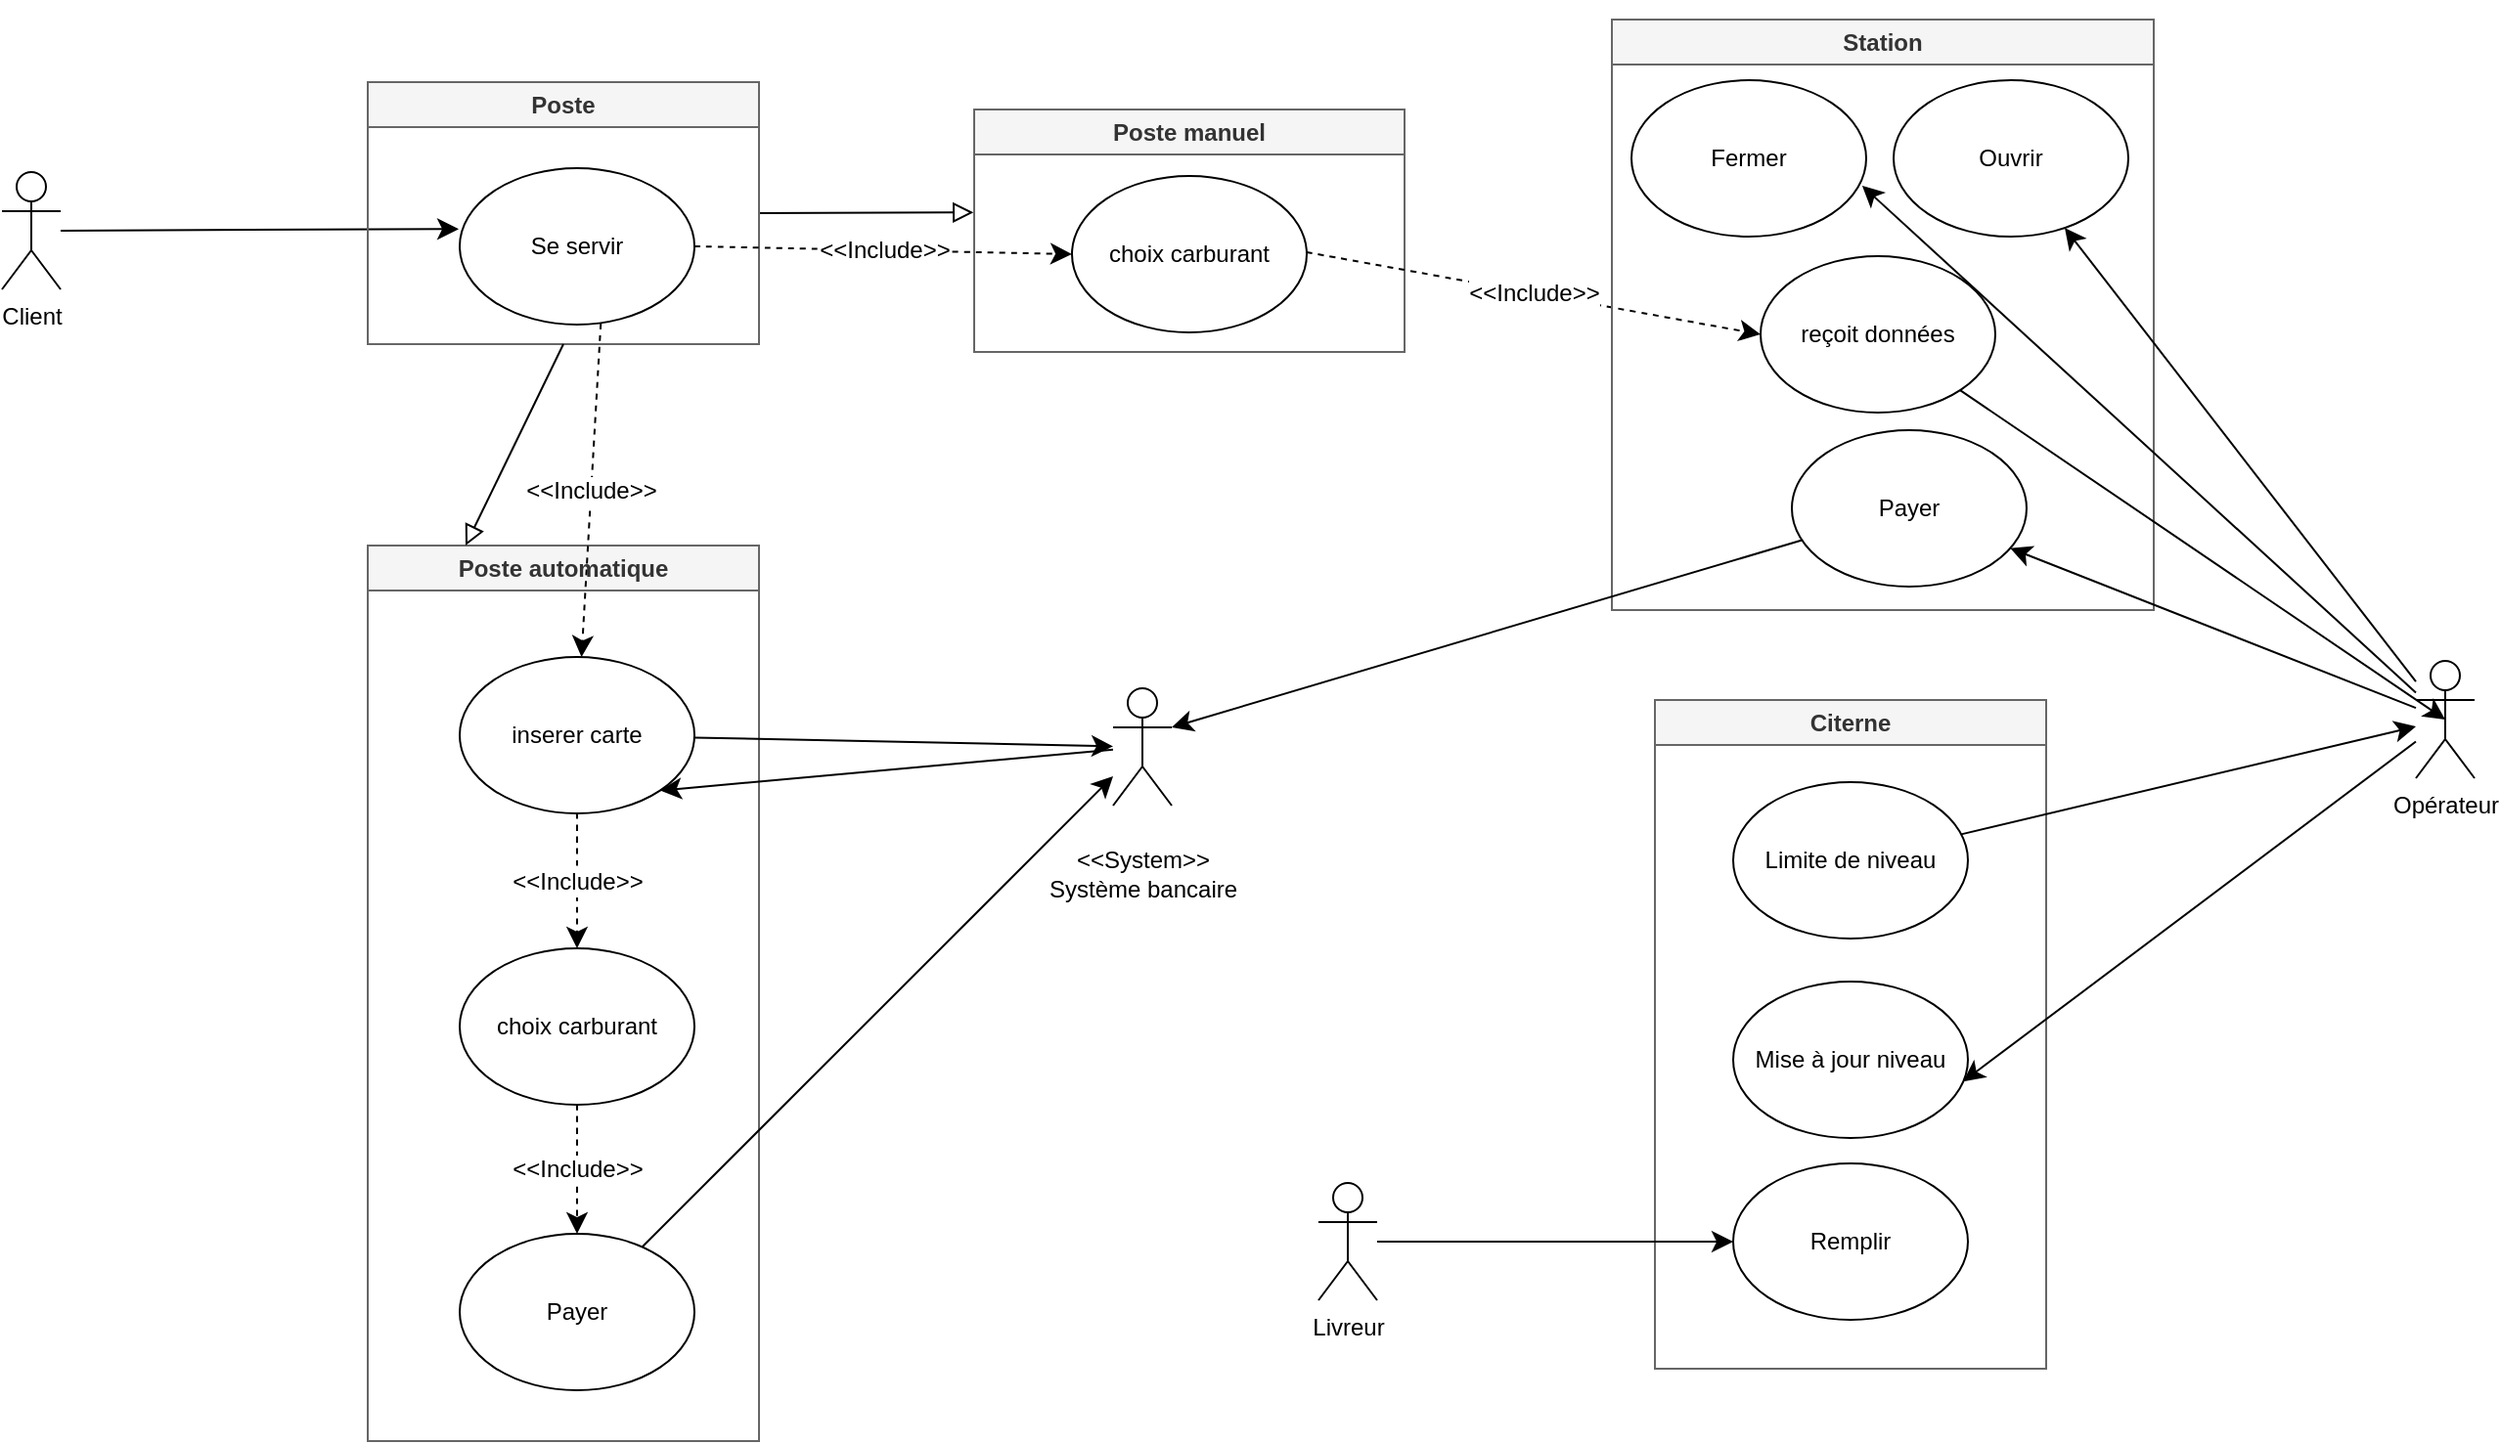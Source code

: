 <mxfile version="24.4.4" type="github">
  <diagram name="Page-1" id="21vEUviO_0k92Qmq46M9">
    <mxGraphModel dx="2234" dy="1168" grid="0" gridSize="10" guides="1" tooltips="1" connect="1" arrows="1" fold="1" page="0" pageScale="1" pageWidth="827" pageHeight="1169" math="0" shadow="0">
      <root>
        <mxCell id="0" />
        <mxCell id="1" parent="0" />
        <mxCell id="yiwpe0hT6fq-2XqB7yaG-16" value="Poste automatique" style="swimlane;whiteSpace=wrap;html=1;fillColor=#f5f5f5;fontColor=#333333;strokeColor=#666666;" vertex="1" parent="1">
          <mxGeometry x="-286" y="56" width="200" height="458" as="geometry" />
        </mxCell>
        <mxCell id="yiwpe0hT6fq-2XqB7yaG-23" value="inserer carte" style="ellipse;whiteSpace=wrap;html=1;" vertex="1" parent="yiwpe0hT6fq-2XqB7yaG-16">
          <mxGeometry x="47" y="57" width="120" height="80" as="geometry" />
        </mxCell>
        <mxCell id="yiwpe0hT6fq-2XqB7yaG-25" value="choix carburant" style="ellipse;whiteSpace=wrap;html=1;" vertex="1" parent="yiwpe0hT6fq-2XqB7yaG-16">
          <mxGeometry x="47" y="206" width="120" height="80" as="geometry" />
        </mxCell>
        <mxCell id="yiwpe0hT6fq-2XqB7yaG-27" value="Payer" style="ellipse;whiteSpace=wrap;html=1;" vertex="1" parent="yiwpe0hT6fq-2XqB7yaG-16">
          <mxGeometry x="47" y="352" width="120" height="80" as="geometry" />
        </mxCell>
        <mxCell id="yiwpe0hT6fq-2XqB7yaG-76" value="" style="endArrow=classic;html=1;rounded=0;fontSize=12;startSize=8;endSize=8;curved=1;exitX=0.5;exitY=1;exitDx=0;exitDy=0;dashed=1;entryX=0.5;entryY=0;entryDx=0;entryDy=0;" edge="1" parent="yiwpe0hT6fq-2XqB7yaG-16" source="yiwpe0hT6fq-2XqB7yaG-23" target="yiwpe0hT6fq-2XqB7yaG-25">
          <mxGeometry relative="1" as="geometry">
            <mxPoint x="105" y="137" as="sourcePoint" />
            <mxPoint x="95" y="307" as="targetPoint" />
          </mxGeometry>
        </mxCell>
        <mxCell id="yiwpe0hT6fq-2XqB7yaG-77" value="&amp;lt;&amp;lt;Include&amp;gt;&amp;gt;" style="edgeLabel;resizable=0;html=1;fontSize=12;;align=center;verticalAlign=middle;" connectable="0" vertex="1" parent="yiwpe0hT6fq-2XqB7yaG-76">
          <mxGeometry relative="1" as="geometry" />
        </mxCell>
        <mxCell id="yiwpe0hT6fq-2XqB7yaG-78" value="" style="endArrow=classic;html=1;rounded=0;fontSize=12;startSize=8;endSize=8;curved=1;exitX=0.5;exitY=1;exitDx=0;exitDy=0;dashed=1;entryX=0.5;entryY=0;entryDx=0;entryDy=0;" edge="1" parent="yiwpe0hT6fq-2XqB7yaG-16" source="yiwpe0hT6fq-2XqB7yaG-25" target="yiwpe0hT6fq-2XqB7yaG-27">
          <mxGeometry relative="1" as="geometry">
            <mxPoint x="117" y="147" as="sourcePoint" />
            <mxPoint x="117" y="216" as="targetPoint" />
          </mxGeometry>
        </mxCell>
        <mxCell id="yiwpe0hT6fq-2XqB7yaG-79" value="&amp;lt;&amp;lt;Include&amp;gt;&amp;gt;" style="edgeLabel;resizable=0;html=1;fontSize=12;;align=center;verticalAlign=middle;" connectable="0" vertex="1" parent="yiwpe0hT6fq-2XqB7yaG-78">
          <mxGeometry relative="1" as="geometry" />
        </mxCell>
        <mxCell id="yiwpe0hT6fq-2XqB7yaG-58" style="edgeStyle=none;curved=1;rounded=0;orthogonalLoop=1;jettySize=auto;html=1;entryX=-0.004;entryY=0.389;entryDx=0;entryDy=0;fontSize=12;startSize=8;endSize=8;entryPerimeter=0;" edge="1" parent="1" source="yiwpe0hT6fq-2XqB7yaG-19" target="yiwpe0hT6fq-2XqB7yaG-7">
          <mxGeometry relative="1" as="geometry" />
        </mxCell>
        <mxCell id="yiwpe0hT6fq-2XqB7yaG-19" value="Client" style="shape=umlActor;verticalLabelPosition=bottom;verticalAlign=top;html=1;outlineConnect=0;" vertex="1" parent="1">
          <mxGeometry x="-473" y="-135" width="30" height="60" as="geometry" />
        </mxCell>
        <mxCell id="yiwpe0hT6fq-2XqB7yaG-30" value="Poste manuel" style="swimlane;whiteSpace=wrap;html=1;fillColor=#f5f5f5;fontColor=#333333;strokeColor=#666666;" vertex="1" parent="1">
          <mxGeometry x="24" y="-167" width="220" height="124" as="geometry" />
        </mxCell>
        <mxCell id="yiwpe0hT6fq-2XqB7yaG-33" value="choix carburant" style="ellipse;whiteSpace=wrap;html=1;" vertex="1" parent="yiwpe0hT6fq-2XqB7yaG-30">
          <mxGeometry x="50" y="34" width="120" height="80" as="geometry" />
        </mxCell>
        <mxCell id="yiwpe0hT6fq-2XqB7yaG-82" value="" style="endArrow=classic;html=1;rounded=0;fontSize=12;startSize=8;endSize=8;curved=1;exitX=0.601;exitY=0.994;exitDx=0;exitDy=0;exitPerimeter=0;dashed=1;entryX=0;entryY=0.5;entryDx=0;entryDy=0;" edge="1" parent="yiwpe0hT6fq-2XqB7yaG-30" target="yiwpe0hT6fq-2XqB7yaG-36">
          <mxGeometry relative="1" as="geometry">
            <mxPoint x="170" y="73" as="sourcePoint" />
            <mxPoint x="160" y="243" as="targetPoint" />
          </mxGeometry>
        </mxCell>
        <mxCell id="yiwpe0hT6fq-2XqB7yaG-83" value="&amp;lt;&amp;lt;Include&amp;gt;&amp;gt;" style="edgeLabel;resizable=0;html=1;fontSize=12;;align=center;verticalAlign=middle;" connectable="0" vertex="1" parent="yiwpe0hT6fq-2XqB7yaG-82">
          <mxGeometry relative="1" as="geometry" />
        </mxCell>
        <mxCell id="yiwpe0hT6fq-2XqB7yaG-35" value="&lt;br&gt;Station&lt;div&gt;&lt;br/&gt;&lt;/div&gt;" style="swimlane;whiteSpace=wrap;html=1;fillColor=#f5f5f5;fontColor=#333333;strokeColor=#666666;" vertex="1" parent="1">
          <mxGeometry x="350" y="-213" width="277" height="302" as="geometry" />
        </mxCell>
        <mxCell id="yiwpe0hT6fq-2XqB7yaG-36" value="reçoit données" style="ellipse;whiteSpace=wrap;html=1;" vertex="1" parent="yiwpe0hT6fq-2XqB7yaG-35">
          <mxGeometry x="76" y="121" width="120" height="80" as="geometry" />
        </mxCell>
        <mxCell id="yiwpe0hT6fq-2XqB7yaG-46" value="Payer" style="ellipse;whiteSpace=wrap;html=1;" vertex="1" parent="yiwpe0hT6fq-2XqB7yaG-35">
          <mxGeometry x="91.995" y="210" width="120" height="80" as="geometry" />
        </mxCell>
        <mxCell id="yiwpe0hT6fq-2XqB7yaG-57" value="Ouvrir" style="ellipse;whiteSpace=wrap;html=1;" vertex="1" parent="yiwpe0hT6fq-2XqB7yaG-35">
          <mxGeometry x="144" y="31" width="120" height="80" as="geometry" />
        </mxCell>
        <mxCell id="yiwpe0hT6fq-2XqB7yaG-87" value="Fermer" style="ellipse;whiteSpace=wrap;html=1;" vertex="1" parent="yiwpe0hT6fq-2XqB7yaG-35">
          <mxGeometry x="10" y="31" width="120" height="80" as="geometry" />
        </mxCell>
        <mxCell id="yiwpe0hT6fq-2XqB7yaG-45" style="edgeStyle=none;curved=1;rounded=0;orthogonalLoop=1;jettySize=auto;html=1;fontSize=12;startSize=8;endSize=8;" edge="1" parent="1" source="yiwpe0hT6fq-2XqB7yaG-38" target="yiwpe0hT6fq-2XqB7yaG-46">
          <mxGeometry relative="1" as="geometry">
            <mxPoint x="509.615" y="20" as="targetPoint" />
          </mxGeometry>
        </mxCell>
        <mxCell id="yiwpe0hT6fq-2XqB7yaG-38" value="Opérateur" style="shape=umlActor;verticalLabelPosition=bottom;verticalAlign=top;html=1;outlineConnect=0;" vertex="1" parent="1">
          <mxGeometry x="761" y="115" width="30" height="60" as="geometry" />
        </mxCell>
        <mxCell id="yiwpe0hT6fq-2XqB7yaG-41" style="edgeStyle=none;curved=1;rounded=0;orthogonalLoop=1;jettySize=auto;html=1;entryX=1;entryY=1;entryDx=0;entryDy=0;fontSize=12;startSize=8;endSize=8;" edge="1" parent="1" source="yiwpe0hT6fq-2XqB7yaG-39" target="yiwpe0hT6fq-2XqB7yaG-23">
          <mxGeometry relative="1" as="geometry" />
        </mxCell>
        <mxCell id="yiwpe0hT6fq-2XqB7yaG-39" value="&lt;div&gt;&lt;br&gt;&lt;/div&gt;&lt;div&gt;&amp;lt;&amp;lt;System&amp;gt;&amp;gt;&lt;br&gt;&lt;/div&gt;&lt;div&gt;Système bancaire&lt;/div&gt;&lt;div&gt;&lt;br&gt;&lt;/div&gt;" style="shape=umlActor;verticalLabelPosition=bottom;verticalAlign=top;html=1;outlineConnect=0;" vertex="1" parent="1">
          <mxGeometry x="95" y="129" width="30" height="60" as="geometry" />
        </mxCell>
        <mxCell id="yiwpe0hT6fq-2XqB7yaG-40" style="edgeStyle=none;curved=1;rounded=0;orthogonalLoop=1;jettySize=auto;html=1;fontSize=12;startSize=8;endSize=8;" edge="1" parent="1" source="yiwpe0hT6fq-2XqB7yaG-23" target="yiwpe0hT6fq-2XqB7yaG-39">
          <mxGeometry relative="1" as="geometry" />
        </mxCell>
        <mxCell id="yiwpe0hT6fq-2XqB7yaG-42" style="edgeStyle=none;curved=1;rounded=0;orthogonalLoop=1;jettySize=auto;html=1;fontSize=12;startSize=8;endSize=8;" edge="1" parent="1" source="yiwpe0hT6fq-2XqB7yaG-27" target="yiwpe0hT6fq-2XqB7yaG-39">
          <mxGeometry relative="1" as="geometry" />
        </mxCell>
        <mxCell id="yiwpe0hT6fq-2XqB7yaG-43" style="edgeStyle=none;curved=1;rounded=0;orthogonalLoop=1;jettySize=auto;html=1;entryX=0.5;entryY=0.5;entryDx=0;entryDy=0;entryPerimeter=0;fontSize=12;startSize=8;endSize=8;" edge="1" parent="1" source="yiwpe0hT6fq-2XqB7yaG-36" target="yiwpe0hT6fq-2XqB7yaG-38">
          <mxGeometry relative="1" as="geometry" />
        </mxCell>
        <mxCell id="yiwpe0hT6fq-2XqB7yaG-47" style="edgeStyle=none;curved=1;rounded=0;orthogonalLoop=1;jettySize=auto;html=1;entryX=1;entryY=0.333;entryDx=0;entryDy=0;entryPerimeter=0;fontSize=12;startSize=8;endSize=8;" edge="1" parent="1" source="yiwpe0hT6fq-2XqB7yaG-46" target="yiwpe0hT6fq-2XqB7yaG-39">
          <mxGeometry relative="1" as="geometry" />
        </mxCell>
        <mxCell id="yiwpe0hT6fq-2XqB7yaG-51" value="Citerne" style="swimlane;whiteSpace=wrap;html=1;fillColor=#f5f5f5;fontColor=#333333;strokeColor=#666666;" vertex="1" parent="1">
          <mxGeometry x="372" y="135" width="200" height="342" as="geometry" />
        </mxCell>
        <mxCell id="yiwpe0hT6fq-2XqB7yaG-53" value="Limite de niveau" style="ellipse;whiteSpace=wrap;html=1;" vertex="1" parent="yiwpe0hT6fq-2XqB7yaG-51">
          <mxGeometry x="40" y="42" width="120" height="80" as="geometry" />
        </mxCell>
        <mxCell id="yiwpe0hT6fq-2XqB7yaG-55" value="Mise à jour niveau" style="ellipse;whiteSpace=wrap;html=1;" vertex="1" parent="yiwpe0hT6fq-2XqB7yaG-51">
          <mxGeometry x="40" y="144" width="120" height="80" as="geometry" />
        </mxCell>
        <mxCell id="yiwpe0hT6fq-2XqB7yaG-92" value="Remplir" style="ellipse;whiteSpace=wrap;html=1;" vertex="1" parent="yiwpe0hT6fq-2XqB7yaG-51">
          <mxGeometry x="40" y="237" width="120" height="80" as="geometry" />
        </mxCell>
        <mxCell id="yiwpe0hT6fq-2XqB7yaG-54" style="edgeStyle=none;curved=1;rounded=0;orthogonalLoop=1;jettySize=auto;html=1;fontSize=12;startSize=8;endSize=8;" edge="1" parent="1" source="yiwpe0hT6fq-2XqB7yaG-53" target="yiwpe0hT6fq-2XqB7yaG-38">
          <mxGeometry relative="1" as="geometry" />
        </mxCell>
        <mxCell id="yiwpe0hT6fq-2XqB7yaG-56" style="edgeStyle=none;curved=1;rounded=0;orthogonalLoop=1;jettySize=auto;html=1;entryX=0.98;entryY=0.639;entryDx=0;entryDy=0;entryPerimeter=0;fontSize=12;startSize=8;endSize=8;" edge="1" parent="1" source="yiwpe0hT6fq-2XqB7yaG-38" target="yiwpe0hT6fq-2XqB7yaG-55">
          <mxGeometry relative="1" as="geometry" />
        </mxCell>
        <mxCell id="yiwpe0hT6fq-2XqB7yaG-44" style="edgeStyle=none;curved=1;rounded=0;orthogonalLoop=1;jettySize=auto;html=1;fontSize=12;startSize=8;endSize=8;" edge="1" parent="1" source="yiwpe0hT6fq-2XqB7yaG-38" target="yiwpe0hT6fq-2XqB7yaG-57">
          <mxGeometry relative="1" as="geometry">
            <mxPoint x="542.997" y="-247.002" as="targetPoint" />
            <mxPoint x="666.38" y="-199.861" as="sourcePoint" />
          </mxGeometry>
        </mxCell>
        <mxCell id="yiwpe0hT6fq-2XqB7yaG-69" style="edgeStyle=none;curved=1;rounded=0;orthogonalLoop=1;jettySize=auto;html=1;exitX=1;exitY=0.5;exitDx=0;exitDy=0;fontSize=12;startSize=8;endSize=8;endArrow=block;endFill=0;" edge="1" parent="1" source="yiwpe0hT6fq-2XqB7yaG-60">
          <mxGeometry relative="1" as="geometry">
            <mxPoint x="23.632" y="-114.368" as="targetPoint" />
          </mxGeometry>
        </mxCell>
        <mxCell id="yiwpe0hT6fq-2XqB7yaG-60" value="Poste" style="swimlane;whiteSpace=wrap;html=1;fillColor=#f5f5f5;fontColor=#333333;strokeColor=#666666;" vertex="1" parent="1">
          <mxGeometry x="-286" y="-181" width="200" height="134" as="geometry" />
        </mxCell>
        <mxCell id="yiwpe0hT6fq-2XqB7yaG-7" value="Se servir" style="ellipse;whiteSpace=wrap;html=1;" vertex="1" parent="yiwpe0hT6fq-2XqB7yaG-60">
          <mxGeometry x="47" y="44" width="120" height="80" as="geometry" />
        </mxCell>
        <mxCell id="yiwpe0hT6fq-2XqB7yaG-70" style="edgeStyle=none;curved=1;rounded=0;orthogonalLoop=1;jettySize=auto;html=1;exitX=0.5;exitY=1;exitDx=0;exitDy=0;fontSize=12;startSize=8;endSize=8;endArrow=block;endFill=0;entryX=0.25;entryY=0;entryDx=0;entryDy=0;" edge="1" parent="1" source="yiwpe0hT6fq-2XqB7yaG-60" target="yiwpe0hT6fq-2XqB7yaG-16">
          <mxGeometry relative="1" as="geometry">
            <mxPoint x="-88.368" y="-30.998" as="targetPoint" />
            <mxPoint x="-198" y="-30.63" as="sourcePoint" />
          </mxGeometry>
        </mxCell>
        <mxCell id="yiwpe0hT6fq-2XqB7yaG-74" value="" style="endArrow=classic;html=1;rounded=0;fontSize=12;startSize=8;endSize=8;curved=1;exitX=0.601;exitY=0.994;exitDx=0;exitDy=0;exitPerimeter=0;dashed=1;" edge="1" parent="1" source="yiwpe0hT6fq-2XqB7yaG-7" target="yiwpe0hT6fq-2XqB7yaG-23">
          <mxGeometry relative="1" as="geometry">
            <mxPoint x="219" y="56" as="sourcePoint" />
            <mxPoint x="319" y="56" as="targetPoint" />
          </mxGeometry>
        </mxCell>
        <mxCell id="yiwpe0hT6fq-2XqB7yaG-75" value="&amp;lt;&amp;lt;Include&amp;gt;&amp;gt;" style="edgeLabel;resizable=0;html=1;fontSize=12;;align=center;verticalAlign=middle;" connectable="0" vertex="1" parent="yiwpe0hT6fq-2XqB7yaG-74">
          <mxGeometry relative="1" as="geometry" />
        </mxCell>
        <mxCell id="yiwpe0hT6fq-2XqB7yaG-80" value="" style="endArrow=classic;html=1;rounded=0;fontSize=12;startSize=8;endSize=8;curved=1;dashed=1;exitX=1;exitY=0.5;exitDx=0;exitDy=0;entryX=0;entryY=0.5;entryDx=0;entryDy=0;" edge="1" parent="1" source="yiwpe0hT6fq-2XqB7yaG-7" target="yiwpe0hT6fq-2XqB7yaG-33">
          <mxGeometry relative="1" as="geometry">
            <mxPoint x="11" y="29" as="sourcePoint" />
            <mxPoint x="-167" y="123" as="targetPoint" />
          </mxGeometry>
        </mxCell>
        <mxCell id="yiwpe0hT6fq-2XqB7yaG-81" value="&amp;lt;&amp;lt;Include&amp;gt;&amp;gt;" style="edgeLabel;resizable=0;html=1;fontSize=12;;align=center;verticalAlign=middle;" connectable="0" vertex="1" parent="yiwpe0hT6fq-2XqB7yaG-80">
          <mxGeometry relative="1" as="geometry" />
        </mxCell>
        <mxCell id="yiwpe0hT6fq-2XqB7yaG-91" style="edgeStyle=none;curved=1;rounded=0;orthogonalLoop=1;jettySize=auto;html=1;entryX=0.983;entryY=0.675;entryDx=0;entryDy=0;entryPerimeter=0;fontSize=12;startSize=8;endSize=8;" edge="1" parent="1" source="yiwpe0hT6fq-2XqB7yaG-38" target="yiwpe0hT6fq-2XqB7yaG-87">
          <mxGeometry relative="1" as="geometry" />
        </mxCell>
        <mxCell id="yiwpe0hT6fq-2XqB7yaG-94" style="edgeStyle=none;curved=1;rounded=0;orthogonalLoop=1;jettySize=auto;html=1;fontSize=12;startSize=8;endSize=8;" edge="1" parent="1" source="yiwpe0hT6fq-2XqB7yaG-93" target="yiwpe0hT6fq-2XqB7yaG-92">
          <mxGeometry relative="1" as="geometry" />
        </mxCell>
        <mxCell id="yiwpe0hT6fq-2XqB7yaG-93" value="Livreur" style="shape=umlActor;verticalLabelPosition=bottom;verticalAlign=top;html=1;outlineConnect=0;" vertex="1" parent="1">
          <mxGeometry x="200" y="382" width="30" height="60" as="geometry" />
        </mxCell>
      </root>
    </mxGraphModel>
  </diagram>
</mxfile>
